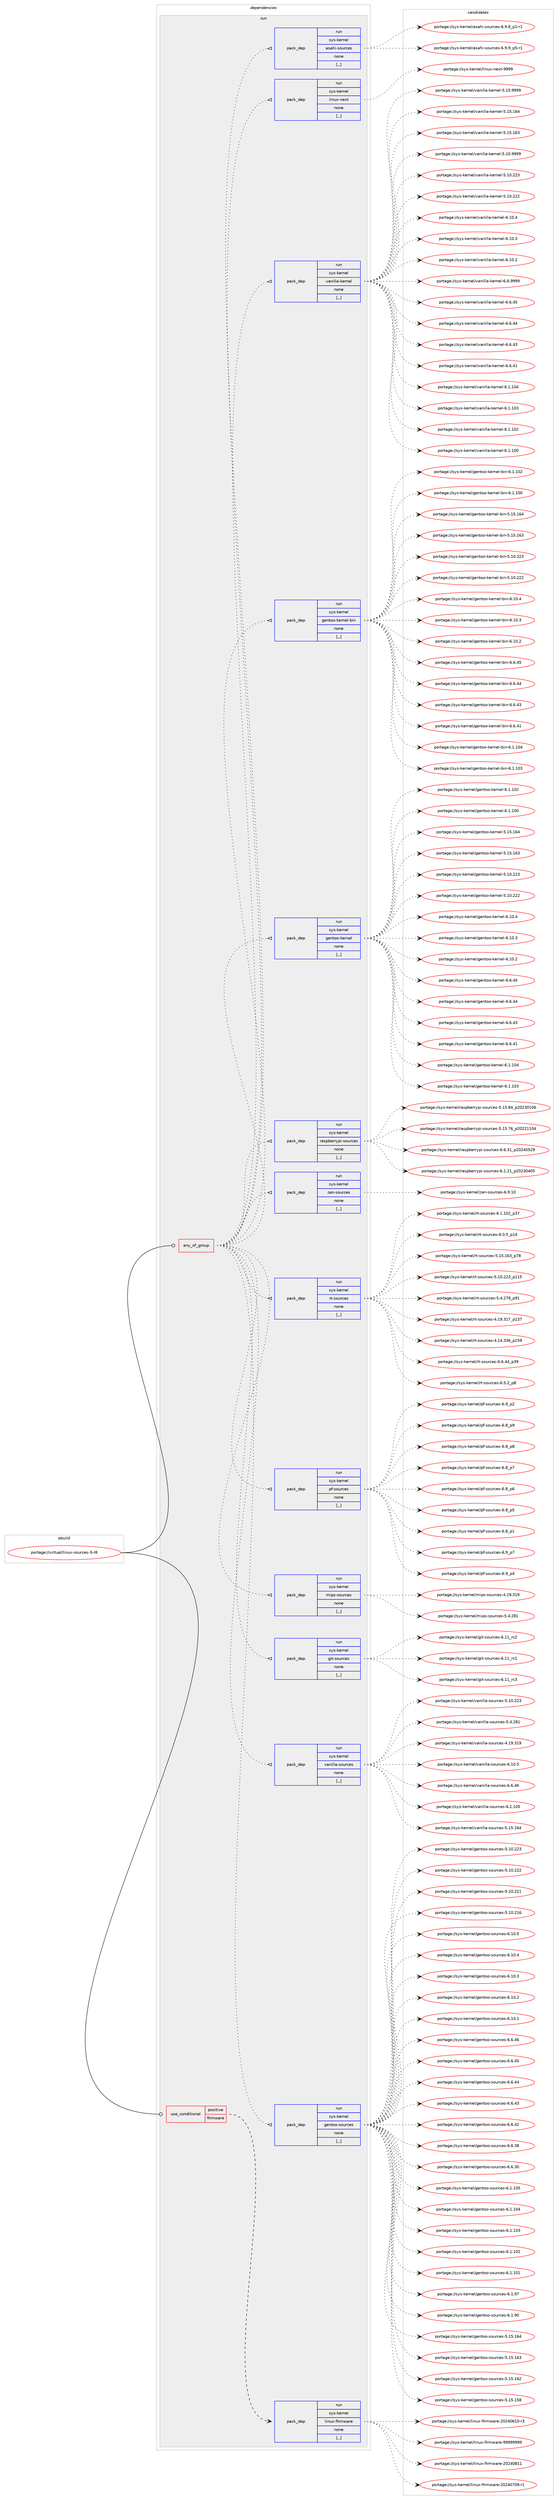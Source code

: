 digraph prolog {

# *************
# Graph options
# *************

newrank=true;
concentrate=true;
compound=true;
graph [rankdir=LR,fontname=Helvetica,fontsize=10,ranksep=1.5];#, ranksep=2.5, nodesep=0.2];
edge  [arrowhead=vee];
node  [fontname=Helvetica,fontsize=10];

# **********
# The ebuild
# **********

subgraph cluster_leftcol {
color=gray;
label=<<i>ebuild</i>>;
id [label="portage://virtual/linux-sources-3-r8", color=red, width=4, href="../virtual/linux-sources-3-r8.svg"];
}

# ****************
# The dependencies
# ****************

subgraph cluster_midcol {
color=gray;
label=<<i>dependencies</i>>;
subgraph cluster_compile {
fillcolor="#eeeeee";
style=filled;
label=<<i>compile</i>>;
}
subgraph cluster_compileandrun {
fillcolor="#eeeeee";
style=filled;
label=<<i>compile and run</i>>;
}
subgraph cluster_run {
fillcolor="#eeeeee";
style=filled;
label=<<i>run</i>>;
subgraph any28 {
dependency1819 [label=<<TABLE BORDER="0" CELLBORDER="1" CELLSPACING="0" CELLPADDING="4"><TR><TD CELLPADDING="10">any_of_group</TD></TR></TABLE>>, shape=none, color=red];subgraph pack1381 {
dependency1820 [label=<<TABLE BORDER="0" CELLBORDER="1" CELLSPACING="0" CELLPADDING="4" WIDTH="220"><TR><TD ROWSPAN="6" CELLPADDING="30">pack_dep</TD></TR><TR><TD WIDTH="110">run</TD></TR><TR><TD>sys-kernel</TD></TR><TR><TD>gentoo-sources</TD></TR><TR><TD>none</TD></TR><TR><TD>[,,]</TD></TR></TABLE>>, shape=none, color=blue];
}
dependency1819:e -> dependency1820:w [weight=20,style="dotted",arrowhead="oinv"];
subgraph pack1382 {
dependency1821 [label=<<TABLE BORDER="0" CELLBORDER="1" CELLSPACING="0" CELLPADDING="4" WIDTH="220"><TR><TD ROWSPAN="6" CELLPADDING="30">pack_dep</TD></TR><TR><TD WIDTH="110">run</TD></TR><TR><TD>sys-kernel</TD></TR><TR><TD>vanilla-sources</TD></TR><TR><TD>none</TD></TR><TR><TD>[,,]</TD></TR></TABLE>>, shape=none, color=blue];
}
dependency1819:e -> dependency1821:w [weight=20,style="dotted",arrowhead="oinv"];
subgraph pack1383 {
dependency1822 [label=<<TABLE BORDER="0" CELLBORDER="1" CELLSPACING="0" CELLPADDING="4" WIDTH="220"><TR><TD ROWSPAN="6" CELLPADDING="30">pack_dep</TD></TR><TR><TD WIDTH="110">run</TD></TR><TR><TD>sys-kernel</TD></TR><TR><TD>git-sources</TD></TR><TR><TD>none</TD></TR><TR><TD>[,,]</TD></TR></TABLE>>, shape=none, color=blue];
}
dependency1819:e -> dependency1822:w [weight=20,style="dotted",arrowhead="oinv"];
subgraph pack1384 {
dependency1823 [label=<<TABLE BORDER="0" CELLBORDER="1" CELLSPACING="0" CELLPADDING="4" WIDTH="220"><TR><TD ROWSPAN="6" CELLPADDING="30">pack_dep</TD></TR><TR><TD WIDTH="110">run</TD></TR><TR><TD>sys-kernel</TD></TR><TR><TD>mips-sources</TD></TR><TR><TD>none</TD></TR><TR><TD>[,,]</TD></TR></TABLE>>, shape=none, color=blue];
}
dependency1819:e -> dependency1823:w [weight=20,style="dotted",arrowhead="oinv"];
subgraph pack1385 {
dependency1824 [label=<<TABLE BORDER="0" CELLBORDER="1" CELLSPACING="0" CELLPADDING="4" WIDTH="220"><TR><TD ROWSPAN="6" CELLPADDING="30">pack_dep</TD></TR><TR><TD WIDTH="110">run</TD></TR><TR><TD>sys-kernel</TD></TR><TR><TD>pf-sources</TD></TR><TR><TD>none</TD></TR><TR><TD>[,,]</TD></TR></TABLE>>, shape=none, color=blue];
}
dependency1819:e -> dependency1824:w [weight=20,style="dotted",arrowhead="oinv"];
subgraph pack1386 {
dependency1825 [label=<<TABLE BORDER="0" CELLBORDER="1" CELLSPACING="0" CELLPADDING="4" WIDTH="220"><TR><TD ROWSPAN="6" CELLPADDING="30">pack_dep</TD></TR><TR><TD WIDTH="110">run</TD></TR><TR><TD>sys-kernel</TD></TR><TR><TD>rt-sources</TD></TR><TR><TD>none</TD></TR><TR><TD>[,,]</TD></TR></TABLE>>, shape=none, color=blue];
}
dependency1819:e -> dependency1825:w [weight=20,style="dotted",arrowhead="oinv"];
subgraph pack1387 {
dependency1826 [label=<<TABLE BORDER="0" CELLBORDER="1" CELLSPACING="0" CELLPADDING="4" WIDTH="220"><TR><TD ROWSPAN="6" CELLPADDING="30">pack_dep</TD></TR><TR><TD WIDTH="110">run</TD></TR><TR><TD>sys-kernel</TD></TR><TR><TD>zen-sources</TD></TR><TR><TD>none</TD></TR><TR><TD>[,,]</TD></TR></TABLE>>, shape=none, color=blue];
}
dependency1819:e -> dependency1826:w [weight=20,style="dotted",arrowhead="oinv"];
subgraph pack1388 {
dependency1827 [label=<<TABLE BORDER="0" CELLBORDER="1" CELLSPACING="0" CELLPADDING="4" WIDTH="220"><TR><TD ROWSPAN="6" CELLPADDING="30">pack_dep</TD></TR><TR><TD WIDTH="110">run</TD></TR><TR><TD>sys-kernel</TD></TR><TR><TD>raspberrypi-sources</TD></TR><TR><TD>none</TD></TR><TR><TD>[,,]</TD></TR></TABLE>>, shape=none, color=blue];
}
dependency1819:e -> dependency1827:w [weight=20,style="dotted",arrowhead="oinv"];
subgraph pack1389 {
dependency1828 [label=<<TABLE BORDER="0" CELLBORDER="1" CELLSPACING="0" CELLPADDING="4" WIDTH="220"><TR><TD ROWSPAN="6" CELLPADDING="30">pack_dep</TD></TR><TR><TD WIDTH="110">run</TD></TR><TR><TD>sys-kernel</TD></TR><TR><TD>gentoo-kernel</TD></TR><TR><TD>none</TD></TR><TR><TD>[,,]</TD></TR></TABLE>>, shape=none, color=blue];
}
dependency1819:e -> dependency1828:w [weight=20,style="dotted",arrowhead="oinv"];
subgraph pack1390 {
dependency1829 [label=<<TABLE BORDER="0" CELLBORDER="1" CELLSPACING="0" CELLPADDING="4" WIDTH="220"><TR><TD ROWSPAN="6" CELLPADDING="30">pack_dep</TD></TR><TR><TD WIDTH="110">run</TD></TR><TR><TD>sys-kernel</TD></TR><TR><TD>gentoo-kernel-bin</TD></TR><TR><TD>none</TD></TR><TR><TD>[,,]</TD></TR></TABLE>>, shape=none, color=blue];
}
dependency1819:e -> dependency1829:w [weight=20,style="dotted",arrowhead="oinv"];
subgraph pack1391 {
dependency1830 [label=<<TABLE BORDER="0" CELLBORDER="1" CELLSPACING="0" CELLPADDING="4" WIDTH="220"><TR><TD ROWSPAN="6" CELLPADDING="30">pack_dep</TD></TR><TR><TD WIDTH="110">run</TD></TR><TR><TD>sys-kernel</TD></TR><TR><TD>vanilla-kernel</TD></TR><TR><TD>none</TD></TR><TR><TD>[,,]</TD></TR></TABLE>>, shape=none, color=blue];
}
dependency1819:e -> dependency1830:w [weight=20,style="dotted",arrowhead="oinv"];
subgraph pack1392 {
dependency1831 [label=<<TABLE BORDER="0" CELLBORDER="1" CELLSPACING="0" CELLPADDING="4" WIDTH="220"><TR><TD ROWSPAN="6" CELLPADDING="30">pack_dep</TD></TR><TR><TD WIDTH="110">run</TD></TR><TR><TD>sys-kernel</TD></TR><TR><TD>linux-next</TD></TR><TR><TD>none</TD></TR><TR><TD>[,,]</TD></TR></TABLE>>, shape=none, color=blue];
}
dependency1819:e -> dependency1831:w [weight=20,style="dotted",arrowhead="oinv"];
subgraph pack1393 {
dependency1832 [label=<<TABLE BORDER="0" CELLBORDER="1" CELLSPACING="0" CELLPADDING="4" WIDTH="220"><TR><TD ROWSPAN="6" CELLPADDING="30">pack_dep</TD></TR><TR><TD WIDTH="110">run</TD></TR><TR><TD>sys-kernel</TD></TR><TR><TD>asahi-sources</TD></TR><TR><TD>none</TD></TR><TR><TD>[,,]</TD></TR></TABLE>>, shape=none, color=blue];
}
dependency1819:e -> dependency1832:w [weight=20,style="dotted",arrowhead="oinv"];
}
id:e -> dependency1819:w [weight=20,style="solid",arrowhead="odot"];
subgraph cond412 {
dependency1833 [label=<<TABLE BORDER="0" CELLBORDER="1" CELLSPACING="0" CELLPADDING="4"><TR><TD ROWSPAN="3" CELLPADDING="10">use_conditional</TD></TR><TR><TD>positive</TD></TR><TR><TD>firmware</TD></TR></TABLE>>, shape=none, color=red];
subgraph pack1394 {
dependency1834 [label=<<TABLE BORDER="0" CELLBORDER="1" CELLSPACING="0" CELLPADDING="4" WIDTH="220"><TR><TD ROWSPAN="6" CELLPADDING="30">pack_dep</TD></TR><TR><TD WIDTH="110">run</TD></TR><TR><TD>sys-kernel</TD></TR><TR><TD>linux-firmware</TD></TR><TR><TD>none</TD></TR><TR><TD>[,,]</TD></TR></TABLE>>, shape=none, color=blue];
}
dependency1833:e -> dependency1834:w [weight=20,style="dashed",arrowhead="vee"];
}
id:e -> dependency1833:w [weight=20,style="solid",arrowhead="odot"];
}
}

# **************
# The candidates
# **************

subgraph cluster_choices {
rank=same;
color=gray;
label=<<i>candidates</i>>;

subgraph choice1381 {
color=black;
nodesep=1;
choice1151211154510710111411010110847103101110116111111451151111171149910111545544649484653 [label="portage://sys-kernel/gentoo-sources-6.10.5", color=red, width=4,href="../sys-kernel/gentoo-sources-6.10.5.svg"];
choice1151211154510710111411010110847103101110116111111451151111171149910111545544649484652 [label="portage://sys-kernel/gentoo-sources-6.10.4", color=red, width=4,href="../sys-kernel/gentoo-sources-6.10.4.svg"];
choice1151211154510710111411010110847103101110116111111451151111171149910111545544649484651 [label="portage://sys-kernel/gentoo-sources-6.10.3", color=red, width=4,href="../sys-kernel/gentoo-sources-6.10.3.svg"];
choice1151211154510710111411010110847103101110116111111451151111171149910111545544649484650 [label="portage://sys-kernel/gentoo-sources-6.10.2", color=red, width=4,href="../sys-kernel/gentoo-sources-6.10.2.svg"];
choice1151211154510710111411010110847103101110116111111451151111171149910111545544649484649 [label="portage://sys-kernel/gentoo-sources-6.10.1", color=red, width=4,href="../sys-kernel/gentoo-sources-6.10.1.svg"];
choice1151211154510710111411010110847103101110116111111451151111171149910111545544654465254 [label="portage://sys-kernel/gentoo-sources-6.6.46", color=red, width=4,href="../sys-kernel/gentoo-sources-6.6.46.svg"];
choice1151211154510710111411010110847103101110116111111451151111171149910111545544654465253 [label="portage://sys-kernel/gentoo-sources-6.6.45", color=red, width=4,href="../sys-kernel/gentoo-sources-6.6.45.svg"];
choice1151211154510710111411010110847103101110116111111451151111171149910111545544654465252 [label="portage://sys-kernel/gentoo-sources-6.6.44", color=red, width=4,href="../sys-kernel/gentoo-sources-6.6.44.svg"];
choice1151211154510710111411010110847103101110116111111451151111171149910111545544654465251 [label="portage://sys-kernel/gentoo-sources-6.6.43", color=red, width=4,href="../sys-kernel/gentoo-sources-6.6.43.svg"];
choice1151211154510710111411010110847103101110116111111451151111171149910111545544654465250 [label="portage://sys-kernel/gentoo-sources-6.6.42", color=red, width=4,href="../sys-kernel/gentoo-sources-6.6.42.svg"];
choice1151211154510710111411010110847103101110116111111451151111171149910111545544654465156 [label="portage://sys-kernel/gentoo-sources-6.6.38", color=red, width=4,href="../sys-kernel/gentoo-sources-6.6.38.svg"];
choice1151211154510710111411010110847103101110116111111451151111171149910111545544654465148 [label="portage://sys-kernel/gentoo-sources-6.6.30", color=red, width=4,href="../sys-kernel/gentoo-sources-6.6.30.svg"];
choice115121115451071011141101011084710310111011611111145115111117114991011154554464946494853 [label="portage://sys-kernel/gentoo-sources-6.1.105", color=red, width=4,href="../sys-kernel/gentoo-sources-6.1.105.svg"];
choice115121115451071011141101011084710310111011611111145115111117114991011154554464946494852 [label="portage://sys-kernel/gentoo-sources-6.1.104", color=red, width=4,href="../sys-kernel/gentoo-sources-6.1.104.svg"];
choice115121115451071011141101011084710310111011611111145115111117114991011154554464946494851 [label="portage://sys-kernel/gentoo-sources-6.1.103", color=red, width=4,href="../sys-kernel/gentoo-sources-6.1.103.svg"];
choice115121115451071011141101011084710310111011611111145115111117114991011154554464946494850 [label="portage://sys-kernel/gentoo-sources-6.1.102", color=red, width=4,href="../sys-kernel/gentoo-sources-6.1.102.svg"];
choice115121115451071011141101011084710310111011611111145115111117114991011154554464946494849 [label="portage://sys-kernel/gentoo-sources-6.1.101", color=red, width=4,href="../sys-kernel/gentoo-sources-6.1.101.svg"];
choice1151211154510710111411010110847103101110116111111451151111171149910111545544649465755 [label="portage://sys-kernel/gentoo-sources-6.1.97", color=red, width=4,href="../sys-kernel/gentoo-sources-6.1.97.svg"];
choice1151211154510710111411010110847103101110116111111451151111171149910111545544649465748 [label="portage://sys-kernel/gentoo-sources-6.1.90", color=red, width=4,href="../sys-kernel/gentoo-sources-6.1.90.svg"];
choice11512111545107101114110101108471031011101161111114511511111711499101115455346495346495452 [label="portage://sys-kernel/gentoo-sources-5.15.164", color=red, width=4,href="../sys-kernel/gentoo-sources-5.15.164.svg"];
choice11512111545107101114110101108471031011101161111114511511111711499101115455346495346495451 [label="portage://sys-kernel/gentoo-sources-5.15.163", color=red, width=4,href="../sys-kernel/gentoo-sources-5.15.163.svg"];
choice11512111545107101114110101108471031011101161111114511511111711499101115455346495346495450 [label="portage://sys-kernel/gentoo-sources-5.15.162", color=red, width=4,href="../sys-kernel/gentoo-sources-5.15.162.svg"];
choice11512111545107101114110101108471031011101161111114511511111711499101115455346495346495356 [label="portage://sys-kernel/gentoo-sources-5.15.158", color=red, width=4,href="../sys-kernel/gentoo-sources-5.15.158.svg"];
choice11512111545107101114110101108471031011101161111114511511111711499101115455346494846505051 [label="portage://sys-kernel/gentoo-sources-5.10.223", color=red, width=4,href="../sys-kernel/gentoo-sources-5.10.223.svg"];
choice11512111545107101114110101108471031011101161111114511511111711499101115455346494846505050 [label="portage://sys-kernel/gentoo-sources-5.10.222", color=red, width=4,href="../sys-kernel/gentoo-sources-5.10.222.svg"];
choice11512111545107101114110101108471031011101161111114511511111711499101115455346494846505049 [label="portage://sys-kernel/gentoo-sources-5.10.221", color=red, width=4,href="../sys-kernel/gentoo-sources-5.10.221.svg"];
choice11512111545107101114110101108471031011101161111114511511111711499101115455346494846504954 [label="portage://sys-kernel/gentoo-sources-5.10.216", color=red, width=4,href="../sys-kernel/gentoo-sources-5.10.216.svg"];
dependency1820:e -> choice1151211154510710111411010110847103101110116111111451151111171149910111545544649484653:w [style=dotted,weight="100"];
dependency1820:e -> choice1151211154510710111411010110847103101110116111111451151111171149910111545544649484652:w [style=dotted,weight="100"];
dependency1820:e -> choice1151211154510710111411010110847103101110116111111451151111171149910111545544649484651:w [style=dotted,weight="100"];
dependency1820:e -> choice1151211154510710111411010110847103101110116111111451151111171149910111545544649484650:w [style=dotted,weight="100"];
dependency1820:e -> choice1151211154510710111411010110847103101110116111111451151111171149910111545544649484649:w [style=dotted,weight="100"];
dependency1820:e -> choice1151211154510710111411010110847103101110116111111451151111171149910111545544654465254:w [style=dotted,weight="100"];
dependency1820:e -> choice1151211154510710111411010110847103101110116111111451151111171149910111545544654465253:w [style=dotted,weight="100"];
dependency1820:e -> choice1151211154510710111411010110847103101110116111111451151111171149910111545544654465252:w [style=dotted,weight="100"];
dependency1820:e -> choice1151211154510710111411010110847103101110116111111451151111171149910111545544654465251:w [style=dotted,weight="100"];
dependency1820:e -> choice1151211154510710111411010110847103101110116111111451151111171149910111545544654465250:w [style=dotted,weight="100"];
dependency1820:e -> choice1151211154510710111411010110847103101110116111111451151111171149910111545544654465156:w [style=dotted,weight="100"];
dependency1820:e -> choice1151211154510710111411010110847103101110116111111451151111171149910111545544654465148:w [style=dotted,weight="100"];
dependency1820:e -> choice115121115451071011141101011084710310111011611111145115111117114991011154554464946494853:w [style=dotted,weight="100"];
dependency1820:e -> choice115121115451071011141101011084710310111011611111145115111117114991011154554464946494852:w [style=dotted,weight="100"];
dependency1820:e -> choice115121115451071011141101011084710310111011611111145115111117114991011154554464946494851:w [style=dotted,weight="100"];
dependency1820:e -> choice115121115451071011141101011084710310111011611111145115111117114991011154554464946494850:w [style=dotted,weight="100"];
dependency1820:e -> choice115121115451071011141101011084710310111011611111145115111117114991011154554464946494849:w [style=dotted,weight="100"];
dependency1820:e -> choice1151211154510710111411010110847103101110116111111451151111171149910111545544649465755:w [style=dotted,weight="100"];
dependency1820:e -> choice1151211154510710111411010110847103101110116111111451151111171149910111545544649465748:w [style=dotted,weight="100"];
dependency1820:e -> choice11512111545107101114110101108471031011101161111114511511111711499101115455346495346495452:w [style=dotted,weight="100"];
dependency1820:e -> choice11512111545107101114110101108471031011101161111114511511111711499101115455346495346495451:w [style=dotted,weight="100"];
dependency1820:e -> choice11512111545107101114110101108471031011101161111114511511111711499101115455346495346495450:w [style=dotted,weight="100"];
dependency1820:e -> choice11512111545107101114110101108471031011101161111114511511111711499101115455346495346495356:w [style=dotted,weight="100"];
dependency1820:e -> choice11512111545107101114110101108471031011101161111114511511111711499101115455346494846505051:w [style=dotted,weight="100"];
dependency1820:e -> choice11512111545107101114110101108471031011101161111114511511111711499101115455346494846505050:w [style=dotted,weight="100"];
dependency1820:e -> choice11512111545107101114110101108471031011101161111114511511111711499101115455346494846505049:w [style=dotted,weight="100"];
dependency1820:e -> choice11512111545107101114110101108471031011101161111114511511111711499101115455346494846504954:w [style=dotted,weight="100"];
}
subgraph choice1382 {
color=black;
nodesep=1;
choice11512111545107101114110101108471189711010510810897451151111171149910111545544649484653 [label="portage://sys-kernel/vanilla-sources-6.10.5", color=red, width=4,href="../sys-kernel/vanilla-sources-6.10.5.svg"];
choice11512111545107101114110101108471189711010510810897451151111171149910111545544654465254 [label="portage://sys-kernel/vanilla-sources-6.6.46", color=red, width=4,href="../sys-kernel/vanilla-sources-6.6.46.svg"];
choice1151211154510710111411010110847118971101051081089745115111117114991011154554464946494853 [label="portage://sys-kernel/vanilla-sources-6.1.105", color=red, width=4,href="../sys-kernel/vanilla-sources-6.1.105.svg"];
choice115121115451071011141101011084711897110105108108974511511111711499101115455346495346495452 [label="portage://sys-kernel/vanilla-sources-5.15.164", color=red, width=4,href="../sys-kernel/vanilla-sources-5.15.164.svg"];
choice115121115451071011141101011084711897110105108108974511511111711499101115455346494846505051 [label="portage://sys-kernel/vanilla-sources-5.10.223", color=red, width=4,href="../sys-kernel/vanilla-sources-5.10.223.svg"];
choice1151211154510710111411010110847118971101051081089745115111117114991011154553465246505649 [label="portage://sys-kernel/vanilla-sources-5.4.281", color=red, width=4,href="../sys-kernel/vanilla-sources-5.4.281.svg"];
choice115121115451071011141101011084711897110105108108974511511111711499101115455246495746514957 [label="portage://sys-kernel/vanilla-sources-4.19.319", color=red, width=4,href="../sys-kernel/vanilla-sources-4.19.319.svg"];
dependency1821:e -> choice11512111545107101114110101108471189711010510810897451151111171149910111545544649484653:w [style=dotted,weight="100"];
dependency1821:e -> choice11512111545107101114110101108471189711010510810897451151111171149910111545544654465254:w [style=dotted,weight="100"];
dependency1821:e -> choice1151211154510710111411010110847118971101051081089745115111117114991011154554464946494853:w [style=dotted,weight="100"];
dependency1821:e -> choice115121115451071011141101011084711897110105108108974511511111711499101115455346495346495452:w [style=dotted,weight="100"];
dependency1821:e -> choice115121115451071011141101011084711897110105108108974511511111711499101115455346494846505051:w [style=dotted,weight="100"];
dependency1821:e -> choice1151211154510710111411010110847118971101051081089745115111117114991011154553465246505649:w [style=dotted,weight="100"];
dependency1821:e -> choice115121115451071011141101011084711897110105108108974511511111711499101115455246495746514957:w [style=dotted,weight="100"];
}
subgraph choice1383 {
color=black;
nodesep=1;
choice115121115451071011141101011084710310511645115111117114991011154554464949951149951 [label="portage://sys-kernel/git-sources-6.11_rc3", color=red, width=4,href="../sys-kernel/git-sources-6.11_rc3.svg"];
choice115121115451071011141101011084710310511645115111117114991011154554464949951149950 [label="portage://sys-kernel/git-sources-6.11_rc2", color=red, width=4,href="../sys-kernel/git-sources-6.11_rc2.svg"];
choice115121115451071011141101011084710310511645115111117114991011154554464949951149949 [label="portage://sys-kernel/git-sources-6.11_rc1", color=red, width=4,href="../sys-kernel/git-sources-6.11_rc1.svg"];
dependency1822:e -> choice115121115451071011141101011084710310511645115111117114991011154554464949951149951:w [style=dotted,weight="100"];
dependency1822:e -> choice115121115451071011141101011084710310511645115111117114991011154554464949951149950:w [style=dotted,weight="100"];
dependency1822:e -> choice115121115451071011141101011084710310511645115111117114991011154554464949951149949:w [style=dotted,weight="100"];
}
subgraph choice1384 {
color=black;
nodesep=1;
choice115121115451071011141101011084710910511211545115111117114991011154553465246505649 [label="portage://sys-kernel/mips-sources-5.4.281", color=red, width=4,href="../sys-kernel/mips-sources-5.4.281.svg"];
choice11512111545107101114110101108471091051121154511511111711499101115455246495746514957 [label="portage://sys-kernel/mips-sources-4.19.319", color=red, width=4,href="../sys-kernel/mips-sources-4.19.319.svg"];
dependency1823:e -> choice115121115451071011141101011084710910511211545115111117114991011154553465246505649:w [style=dotted,weight="100"];
dependency1823:e -> choice11512111545107101114110101108471091051121154511511111711499101115455246495746514957:w [style=dotted,weight="100"];
}
subgraph choice1385 {
color=black;
nodesep=1;
choice11512111545107101114110101108471121024511511111711499101115455446579511255 [label="portage://sys-kernel/pf-sources-6.9_p7", color=red, width=4,href="../sys-kernel/pf-sources-6.9_p7.svg"];
choice11512111545107101114110101108471121024511511111711499101115455446579511252 [label="portage://sys-kernel/pf-sources-6.9_p4", color=red, width=4,href="../sys-kernel/pf-sources-6.9_p4.svg"];
choice11512111545107101114110101108471121024511511111711499101115455446579511250 [label="portage://sys-kernel/pf-sources-6.9_p2", color=red, width=4,href="../sys-kernel/pf-sources-6.9_p2.svg"];
choice11512111545107101114110101108471121024511511111711499101115455446569511257 [label="portage://sys-kernel/pf-sources-6.8_p9", color=red, width=4,href="../sys-kernel/pf-sources-6.8_p9.svg"];
choice11512111545107101114110101108471121024511511111711499101115455446569511256 [label="portage://sys-kernel/pf-sources-6.8_p8", color=red, width=4,href="../sys-kernel/pf-sources-6.8_p8.svg"];
choice11512111545107101114110101108471121024511511111711499101115455446569511255 [label="portage://sys-kernel/pf-sources-6.8_p7", color=red, width=4,href="../sys-kernel/pf-sources-6.8_p7.svg"];
choice11512111545107101114110101108471121024511511111711499101115455446569511254 [label="portage://sys-kernel/pf-sources-6.8_p6", color=red, width=4,href="../sys-kernel/pf-sources-6.8_p6.svg"];
choice11512111545107101114110101108471121024511511111711499101115455446569511253 [label="portage://sys-kernel/pf-sources-6.8_p5", color=red, width=4,href="../sys-kernel/pf-sources-6.8_p5.svg"];
choice11512111545107101114110101108471121024511511111711499101115455446569511249 [label="portage://sys-kernel/pf-sources-6.8_p1", color=red, width=4,href="../sys-kernel/pf-sources-6.8_p1.svg"];
dependency1824:e -> choice11512111545107101114110101108471121024511511111711499101115455446579511255:w [style=dotted,weight="100"];
dependency1824:e -> choice11512111545107101114110101108471121024511511111711499101115455446579511252:w [style=dotted,weight="100"];
dependency1824:e -> choice11512111545107101114110101108471121024511511111711499101115455446579511250:w [style=dotted,weight="100"];
dependency1824:e -> choice11512111545107101114110101108471121024511511111711499101115455446569511257:w [style=dotted,weight="100"];
dependency1824:e -> choice11512111545107101114110101108471121024511511111711499101115455446569511256:w [style=dotted,weight="100"];
dependency1824:e -> choice11512111545107101114110101108471121024511511111711499101115455446569511255:w [style=dotted,weight="100"];
dependency1824:e -> choice11512111545107101114110101108471121024511511111711499101115455446569511254:w [style=dotted,weight="100"];
dependency1824:e -> choice11512111545107101114110101108471121024511511111711499101115455446569511253:w [style=dotted,weight="100"];
dependency1824:e -> choice11512111545107101114110101108471121024511511111711499101115455446569511249:w [style=dotted,weight="100"];
}
subgraph choice1386 {
color=black;
nodesep=1;
choice1151211154510710111411010110847114116451151111171149910111545544654465252951125157 [label="portage://sys-kernel/rt-sources-6.6.44_p39", color=red, width=4,href="../sys-kernel/rt-sources-6.6.44_p39.svg"];
choice115121115451071011141101011084711411645115111117114991011154554465346509511256 [label="portage://sys-kernel/rt-sources-6.5.2_p8", color=red, width=4,href="../sys-kernel/rt-sources-6.5.2_p8.svg"];
choice115121115451071011141101011084711411645115111117114991011154554464946494850951125155 [label="portage://sys-kernel/rt-sources-6.1.102_p37", color=red, width=4,href="../sys-kernel/rt-sources-6.1.102_p37.svg"];
choice11512111545107101114110101108471141164511511111711499101115455446484653951124952 [label="portage://sys-kernel/rt-sources-6.0.5_p14", color=red, width=4,href="../sys-kernel/rt-sources-6.0.5_p14.svg"];
choice11512111545107101114110101108471141164511511111711499101115455346495346495451951125556 [label="portage://sys-kernel/rt-sources-5.15.163_p78", color=red, width=4,href="../sys-kernel/rt-sources-5.15.163_p78.svg"];
choice1151211154510710111411010110847114116451151111171149910111545534649484650505195112494953 [label="portage://sys-kernel/rt-sources-5.10.223_p115", color=red, width=4,href="../sys-kernel/rt-sources-5.10.223_p115.svg"];
choice115121115451071011141101011084711411645115111117114991011154553465246505556951125749 [label="portage://sys-kernel/rt-sources-5.4.278_p91", color=red, width=4,href="../sys-kernel/rt-sources-5.4.278_p91.svg"];
choice1151211154510710111411010110847114116451151111171149910111545524649574651495595112495155 [label="portage://sys-kernel/rt-sources-4.19.317_p137", color=red, width=4,href="../sys-kernel/rt-sources-4.19.317_p137.svg"];
choice1151211154510710111411010110847114116451151111171149910111545524649524651515495112495357 [label="portage://sys-kernel/rt-sources-4.14.336_p159", color=red, width=4,href="../sys-kernel/rt-sources-4.14.336_p159.svg"];
dependency1825:e -> choice1151211154510710111411010110847114116451151111171149910111545544654465252951125157:w [style=dotted,weight="100"];
dependency1825:e -> choice115121115451071011141101011084711411645115111117114991011154554465346509511256:w [style=dotted,weight="100"];
dependency1825:e -> choice115121115451071011141101011084711411645115111117114991011154554464946494850951125155:w [style=dotted,weight="100"];
dependency1825:e -> choice11512111545107101114110101108471141164511511111711499101115455446484653951124952:w [style=dotted,weight="100"];
dependency1825:e -> choice11512111545107101114110101108471141164511511111711499101115455346495346495451951125556:w [style=dotted,weight="100"];
dependency1825:e -> choice1151211154510710111411010110847114116451151111171149910111545534649484650505195112494953:w [style=dotted,weight="100"];
dependency1825:e -> choice115121115451071011141101011084711411645115111117114991011154553465246505556951125749:w [style=dotted,weight="100"];
dependency1825:e -> choice1151211154510710111411010110847114116451151111171149910111545524649574651495595112495155:w [style=dotted,weight="100"];
dependency1825:e -> choice1151211154510710111411010110847114116451151111171149910111545524649524651515495112495357:w [style=dotted,weight="100"];
}
subgraph choice1387 {
color=black;
nodesep=1;
choice1151211154510710111411010110847122101110451151111171149910111545544657464948 [label="portage://sys-kernel/zen-sources-6.9.10", color=red, width=4,href="../sys-kernel/zen-sources-6.9.10.svg"];
dependency1826:e -> choice1151211154510710111411010110847122101110451151111171149910111545544657464948:w [style=dotted,weight="100"];
}
subgraph choice1388 {
color=black;
nodesep=1;
choice11512111545107101114110101108471149711511298101114114121112105451151111171149910111545544654465149951125048505248535057 [label="portage://sys-kernel/raspberrypi-sources-6.6.31_p20240529", color=red, width=4,href="../sys-kernel/raspberrypi-sources-6.6.31_p20240529.svg"];
choice11512111545107101114110101108471149711511298101114114121112105451151111171149910111545544649465049951125048505148524853 [label="portage://sys-kernel/raspberrypi-sources-6.1.21_p20230405", color=red, width=4,href="../sys-kernel/raspberrypi-sources-6.1.21_p20230405.svg"];
choice1151211154510710111411010110847114971151129810111411412111210545115111117114991011154553464953465652951125048505148494854 [label="portage://sys-kernel/raspberrypi-sources-5.15.84_p20230106", color=red, width=4,href="../sys-kernel/raspberrypi-sources-5.15.84_p20230106.svg"];
choice1151211154510710111411010110847114971151129810111411412111210545115111117114991011154553464953465554951125048505049494852 [label="portage://sys-kernel/raspberrypi-sources-5.15.76_p20221104", color=red, width=4,href="../sys-kernel/raspberrypi-sources-5.15.76_p20221104.svg"];
dependency1827:e -> choice11512111545107101114110101108471149711511298101114114121112105451151111171149910111545544654465149951125048505248535057:w [style=dotted,weight="100"];
dependency1827:e -> choice11512111545107101114110101108471149711511298101114114121112105451151111171149910111545544649465049951125048505148524853:w [style=dotted,weight="100"];
dependency1827:e -> choice1151211154510710111411010110847114971151129810111411412111210545115111117114991011154553464953465652951125048505148494854:w [style=dotted,weight="100"];
dependency1827:e -> choice1151211154510710111411010110847114971151129810111411412111210545115111117114991011154553464953465554951125048505049494852:w [style=dotted,weight="100"];
}
subgraph choice1389 {
color=black;
nodesep=1;
choice11512111545107101114110101108471031011101161111114510710111411010110845544649484652 [label="portage://sys-kernel/gentoo-kernel-6.10.4", color=red, width=4,href="../sys-kernel/gentoo-kernel-6.10.4.svg"];
choice11512111545107101114110101108471031011101161111114510710111411010110845544649484651 [label="portage://sys-kernel/gentoo-kernel-6.10.3", color=red, width=4,href="../sys-kernel/gentoo-kernel-6.10.3.svg"];
choice11512111545107101114110101108471031011101161111114510710111411010110845544649484650 [label="portage://sys-kernel/gentoo-kernel-6.10.2", color=red, width=4,href="../sys-kernel/gentoo-kernel-6.10.2.svg"];
choice11512111545107101114110101108471031011101161111114510710111411010110845544654465253 [label="portage://sys-kernel/gentoo-kernel-6.6.45", color=red, width=4,href="../sys-kernel/gentoo-kernel-6.6.45.svg"];
choice11512111545107101114110101108471031011101161111114510710111411010110845544654465252 [label="portage://sys-kernel/gentoo-kernel-6.6.44", color=red, width=4,href="../sys-kernel/gentoo-kernel-6.6.44.svg"];
choice11512111545107101114110101108471031011101161111114510710111411010110845544654465251 [label="portage://sys-kernel/gentoo-kernel-6.6.43", color=red, width=4,href="../sys-kernel/gentoo-kernel-6.6.43.svg"];
choice11512111545107101114110101108471031011101161111114510710111411010110845544654465249 [label="portage://sys-kernel/gentoo-kernel-6.6.41", color=red, width=4,href="../sys-kernel/gentoo-kernel-6.6.41.svg"];
choice1151211154510710111411010110847103101110116111111451071011141101011084554464946494852 [label="portage://sys-kernel/gentoo-kernel-6.1.104", color=red, width=4,href="../sys-kernel/gentoo-kernel-6.1.104.svg"];
choice1151211154510710111411010110847103101110116111111451071011141101011084554464946494851 [label="portage://sys-kernel/gentoo-kernel-6.1.103", color=red, width=4,href="../sys-kernel/gentoo-kernel-6.1.103.svg"];
choice1151211154510710111411010110847103101110116111111451071011141101011084554464946494850 [label="portage://sys-kernel/gentoo-kernel-6.1.102", color=red, width=4,href="../sys-kernel/gentoo-kernel-6.1.102.svg"];
choice1151211154510710111411010110847103101110116111111451071011141101011084554464946494848 [label="portage://sys-kernel/gentoo-kernel-6.1.100", color=red, width=4,href="../sys-kernel/gentoo-kernel-6.1.100.svg"];
choice115121115451071011141101011084710310111011611111145107101114110101108455346495346495452 [label="portage://sys-kernel/gentoo-kernel-5.15.164", color=red, width=4,href="../sys-kernel/gentoo-kernel-5.15.164.svg"];
choice115121115451071011141101011084710310111011611111145107101114110101108455346495346495451 [label="portage://sys-kernel/gentoo-kernel-5.15.163", color=red, width=4,href="../sys-kernel/gentoo-kernel-5.15.163.svg"];
choice115121115451071011141101011084710310111011611111145107101114110101108455346494846505051 [label="portage://sys-kernel/gentoo-kernel-5.10.223", color=red, width=4,href="../sys-kernel/gentoo-kernel-5.10.223.svg"];
choice115121115451071011141101011084710310111011611111145107101114110101108455346494846505050 [label="portage://sys-kernel/gentoo-kernel-5.10.222", color=red, width=4,href="../sys-kernel/gentoo-kernel-5.10.222.svg"];
dependency1828:e -> choice11512111545107101114110101108471031011101161111114510710111411010110845544649484652:w [style=dotted,weight="100"];
dependency1828:e -> choice11512111545107101114110101108471031011101161111114510710111411010110845544649484651:w [style=dotted,weight="100"];
dependency1828:e -> choice11512111545107101114110101108471031011101161111114510710111411010110845544649484650:w [style=dotted,weight="100"];
dependency1828:e -> choice11512111545107101114110101108471031011101161111114510710111411010110845544654465253:w [style=dotted,weight="100"];
dependency1828:e -> choice11512111545107101114110101108471031011101161111114510710111411010110845544654465252:w [style=dotted,weight="100"];
dependency1828:e -> choice11512111545107101114110101108471031011101161111114510710111411010110845544654465251:w [style=dotted,weight="100"];
dependency1828:e -> choice11512111545107101114110101108471031011101161111114510710111411010110845544654465249:w [style=dotted,weight="100"];
dependency1828:e -> choice1151211154510710111411010110847103101110116111111451071011141101011084554464946494852:w [style=dotted,weight="100"];
dependency1828:e -> choice1151211154510710111411010110847103101110116111111451071011141101011084554464946494851:w [style=dotted,weight="100"];
dependency1828:e -> choice1151211154510710111411010110847103101110116111111451071011141101011084554464946494850:w [style=dotted,weight="100"];
dependency1828:e -> choice1151211154510710111411010110847103101110116111111451071011141101011084554464946494848:w [style=dotted,weight="100"];
dependency1828:e -> choice115121115451071011141101011084710310111011611111145107101114110101108455346495346495452:w [style=dotted,weight="100"];
dependency1828:e -> choice115121115451071011141101011084710310111011611111145107101114110101108455346495346495451:w [style=dotted,weight="100"];
dependency1828:e -> choice115121115451071011141101011084710310111011611111145107101114110101108455346494846505051:w [style=dotted,weight="100"];
dependency1828:e -> choice115121115451071011141101011084710310111011611111145107101114110101108455346494846505050:w [style=dotted,weight="100"];
}
subgraph choice1390 {
color=black;
nodesep=1;
choice115121115451071011141101011084710310111011611111145107101114110101108459810511045544649484652 [label="portage://sys-kernel/gentoo-kernel-bin-6.10.4", color=red, width=4,href="../sys-kernel/gentoo-kernel-bin-6.10.4.svg"];
choice115121115451071011141101011084710310111011611111145107101114110101108459810511045544649484651 [label="portage://sys-kernel/gentoo-kernel-bin-6.10.3", color=red, width=4,href="../sys-kernel/gentoo-kernel-bin-6.10.3.svg"];
choice115121115451071011141101011084710310111011611111145107101114110101108459810511045544649484650 [label="portage://sys-kernel/gentoo-kernel-bin-6.10.2", color=red, width=4,href="../sys-kernel/gentoo-kernel-bin-6.10.2.svg"];
choice115121115451071011141101011084710310111011611111145107101114110101108459810511045544654465253 [label="portage://sys-kernel/gentoo-kernel-bin-6.6.45", color=red, width=4,href="../sys-kernel/gentoo-kernel-bin-6.6.45.svg"];
choice115121115451071011141101011084710310111011611111145107101114110101108459810511045544654465252 [label="portage://sys-kernel/gentoo-kernel-bin-6.6.44", color=red, width=4,href="../sys-kernel/gentoo-kernel-bin-6.6.44.svg"];
choice115121115451071011141101011084710310111011611111145107101114110101108459810511045544654465251 [label="portage://sys-kernel/gentoo-kernel-bin-6.6.43", color=red, width=4,href="../sys-kernel/gentoo-kernel-bin-6.6.43.svg"];
choice115121115451071011141101011084710310111011611111145107101114110101108459810511045544654465249 [label="portage://sys-kernel/gentoo-kernel-bin-6.6.41", color=red, width=4,href="../sys-kernel/gentoo-kernel-bin-6.6.41.svg"];
choice11512111545107101114110101108471031011101161111114510710111411010110845981051104554464946494852 [label="portage://sys-kernel/gentoo-kernel-bin-6.1.104", color=red, width=4,href="../sys-kernel/gentoo-kernel-bin-6.1.104.svg"];
choice11512111545107101114110101108471031011101161111114510710111411010110845981051104554464946494851 [label="portage://sys-kernel/gentoo-kernel-bin-6.1.103", color=red, width=4,href="../sys-kernel/gentoo-kernel-bin-6.1.103.svg"];
choice11512111545107101114110101108471031011101161111114510710111411010110845981051104554464946494850 [label="portage://sys-kernel/gentoo-kernel-bin-6.1.102", color=red, width=4,href="../sys-kernel/gentoo-kernel-bin-6.1.102.svg"];
choice11512111545107101114110101108471031011101161111114510710111411010110845981051104554464946494848 [label="portage://sys-kernel/gentoo-kernel-bin-6.1.100", color=red, width=4,href="../sys-kernel/gentoo-kernel-bin-6.1.100.svg"];
choice1151211154510710111411010110847103101110116111111451071011141101011084598105110455346495346495452 [label="portage://sys-kernel/gentoo-kernel-bin-5.15.164", color=red, width=4,href="../sys-kernel/gentoo-kernel-bin-5.15.164.svg"];
choice1151211154510710111411010110847103101110116111111451071011141101011084598105110455346495346495451 [label="portage://sys-kernel/gentoo-kernel-bin-5.15.163", color=red, width=4,href="../sys-kernel/gentoo-kernel-bin-5.15.163.svg"];
choice1151211154510710111411010110847103101110116111111451071011141101011084598105110455346494846505051 [label="portage://sys-kernel/gentoo-kernel-bin-5.10.223", color=red, width=4,href="../sys-kernel/gentoo-kernel-bin-5.10.223.svg"];
choice1151211154510710111411010110847103101110116111111451071011141101011084598105110455346494846505050 [label="portage://sys-kernel/gentoo-kernel-bin-5.10.222", color=red, width=4,href="../sys-kernel/gentoo-kernel-bin-5.10.222.svg"];
dependency1829:e -> choice115121115451071011141101011084710310111011611111145107101114110101108459810511045544649484652:w [style=dotted,weight="100"];
dependency1829:e -> choice115121115451071011141101011084710310111011611111145107101114110101108459810511045544649484651:w [style=dotted,weight="100"];
dependency1829:e -> choice115121115451071011141101011084710310111011611111145107101114110101108459810511045544649484650:w [style=dotted,weight="100"];
dependency1829:e -> choice115121115451071011141101011084710310111011611111145107101114110101108459810511045544654465253:w [style=dotted,weight="100"];
dependency1829:e -> choice115121115451071011141101011084710310111011611111145107101114110101108459810511045544654465252:w [style=dotted,weight="100"];
dependency1829:e -> choice115121115451071011141101011084710310111011611111145107101114110101108459810511045544654465251:w [style=dotted,weight="100"];
dependency1829:e -> choice115121115451071011141101011084710310111011611111145107101114110101108459810511045544654465249:w [style=dotted,weight="100"];
dependency1829:e -> choice11512111545107101114110101108471031011101161111114510710111411010110845981051104554464946494852:w [style=dotted,weight="100"];
dependency1829:e -> choice11512111545107101114110101108471031011101161111114510710111411010110845981051104554464946494851:w [style=dotted,weight="100"];
dependency1829:e -> choice11512111545107101114110101108471031011101161111114510710111411010110845981051104554464946494850:w [style=dotted,weight="100"];
dependency1829:e -> choice11512111545107101114110101108471031011101161111114510710111411010110845981051104554464946494848:w [style=dotted,weight="100"];
dependency1829:e -> choice1151211154510710111411010110847103101110116111111451071011141101011084598105110455346495346495452:w [style=dotted,weight="100"];
dependency1829:e -> choice1151211154510710111411010110847103101110116111111451071011141101011084598105110455346495346495451:w [style=dotted,weight="100"];
dependency1829:e -> choice1151211154510710111411010110847103101110116111111451071011141101011084598105110455346494846505051:w [style=dotted,weight="100"];
dependency1829:e -> choice1151211154510710111411010110847103101110116111111451071011141101011084598105110455346494846505050:w [style=dotted,weight="100"];
}
subgraph choice1391 {
color=black;
nodesep=1;
choice115121115451071011141101011084711897110105108108974510710111411010110845544649484652 [label="portage://sys-kernel/vanilla-kernel-6.10.4", color=red, width=4,href="../sys-kernel/vanilla-kernel-6.10.4.svg"];
choice115121115451071011141101011084711897110105108108974510710111411010110845544649484651 [label="portage://sys-kernel/vanilla-kernel-6.10.3", color=red, width=4,href="../sys-kernel/vanilla-kernel-6.10.3.svg"];
choice115121115451071011141101011084711897110105108108974510710111411010110845544649484650 [label="portage://sys-kernel/vanilla-kernel-6.10.2", color=red, width=4,href="../sys-kernel/vanilla-kernel-6.10.2.svg"];
choice1151211154510710111411010110847118971101051081089745107101114110101108455446544657575757 [label="portage://sys-kernel/vanilla-kernel-6.6.9999", color=red, width=4,href="../sys-kernel/vanilla-kernel-6.6.9999.svg"];
choice115121115451071011141101011084711897110105108108974510710111411010110845544654465253 [label="portage://sys-kernel/vanilla-kernel-6.6.45", color=red, width=4,href="../sys-kernel/vanilla-kernel-6.6.45.svg"];
choice115121115451071011141101011084711897110105108108974510710111411010110845544654465252 [label="portage://sys-kernel/vanilla-kernel-6.6.44", color=red, width=4,href="../sys-kernel/vanilla-kernel-6.6.44.svg"];
choice115121115451071011141101011084711897110105108108974510710111411010110845544654465251 [label="portage://sys-kernel/vanilla-kernel-6.6.43", color=red, width=4,href="../sys-kernel/vanilla-kernel-6.6.43.svg"];
choice115121115451071011141101011084711897110105108108974510710111411010110845544654465249 [label="portage://sys-kernel/vanilla-kernel-6.6.41", color=red, width=4,href="../sys-kernel/vanilla-kernel-6.6.41.svg"];
choice11512111545107101114110101108471189711010510810897451071011141101011084554464946494852 [label="portage://sys-kernel/vanilla-kernel-6.1.104", color=red, width=4,href="../sys-kernel/vanilla-kernel-6.1.104.svg"];
choice11512111545107101114110101108471189711010510810897451071011141101011084554464946494851 [label="portage://sys-kernel/vanilla-kernel-6.1.103", color=red, width=4,href="../sys-kernel/vanilla-kernel-6.1.103.svg"];
choice11512111545107101114110101108471189711010510810897451071011141101011084554464946494850 [label="portage://sys-kernel/vanilla-kernel-6.1.102", color=red, width=4,href="../sys-kernel/vanilla-kernel-6.1.102.svg"];
choice11512111545107101114110101108471189711010510810897451071011141101011084554464946494848 [label="portage://sys-kernel/vanilla-kernel-6.1.100", color=red, width=4,href="../sys-kernel/vanilla-kernel-6.1.100.svg"];
choice115121115451071011141101011084711897110105108108974510710111411010110845534649534657575757 [label="portage://sys-kernel/vanilla-kernel-5.15.9999", color=red, width=4,href="../sys-kernel/vanilla-kernel-5.15.9999.svg"];
choice1151211154510710111411010110847118971101051081089745107101114110101108455346495346495452 [label="portage://sys-kernel/vanilla-kernel-5.15.164", color=red, width=4,href="../sys-kernel/vanilla-kernel-5.15.164.svg"];
choice1151211154510710111411010110847118971101051081089745107101114110101108455346495346495451 [label="portage://sys-kernel/vanilla-kernel-5.15.163", color=red, width=4,href="../sys-kernel/vanilla-kernel-5.15.163.svg"];
choice115121115451071011141101011084711897110105108108974510710111411010110845534649484657575757 [label="portage://sys-kernel/vanilla-kernel-5.10.9999", color=red, width=4,href="../sys-kernel/vanilla-kernel-5.10.9999.svg"];
choice1151211154510710111411010110847118971101051081089745107101114110101108455346494846505051 [label="portage://sys-kernel/vanilla-kernel-5.10.223", color=red, width=4,href="../sys-kernel/vanilla-kernel-5.10.223.svg"];
choice1151211154510710111411010110847118971101051081089745107101114110101108455346494846505050 [label="portage://sys-kernel/vanilla-kernel-5.10.222", color=red, width=4,href="../sys-kernel/vanilla-kernel-5.10.222.svg"];
dependency1830:e -> choice115121115451071011141101011084711897110105108108974510710111411010110845544649484652:w [style=dotted,weight="100"];
dependency1830:e -> choice115121115451071011141101011084711897110105108108974510710111411010110845544649484651:w [style=dotted,weight="100"];
dependency1830:e -> choice115121115451071011141101011084711897110105108108974510710111411010110845544649484650:w [style=dotted,weight="100"];
dependency1830:e -> choice1151211154510710111411010110847118971101051081089745107101114110101108455446544657575757:w [style=dotted,weight="100"];
dependency1830:e -> choice115121115451071011141101011084711897110105108108974510710111411010110845544654465253:w [style=dotted,weight="100"];
dependency1830:e -> choice115121115451071011141101011084711897110105108108974510710111411010110845544654465252:w [style=dotted,weight="100"];
dependency1830:e -> choice115121115451071011141101011084711897110105108108974510710111411010110845544654465251:w [style=dotted,weight="100"];
dependency1830:e -> choice115121115451071011141101011084711897110105108108974510710111411010110845544654465249:w [style=dotted,weight="100"];
dependency1830:e -> choice11512111545107101114110101108471189711010510810897451071011141101011084554464946494852:w [style=dotted,weight="100"];
dependency1830:e -> choice11512111545107101114110101108471189711010510810897451071011141101011084554464946494851:w [style=dotted,weight="100"];
dependency1830:e -> choice11512111545107101114110101108471189711010510810897451071011141101011084554464946494850:w [style=dotted,weight="100"];
dependency1830:e -> choice11512111545107101114110101108471189711010510810897451071011141101011084554464946494848:w [style=dotted,weight="100"];
dependency1830:e -> choice115121115451071011141101011084711897110105108108974510710111411010110845534649534657575757:w [style=dotted,weight="100"];
dependency1830:e -> choice1151211154510710111411010110847118971101051081089745107101114110101108455346495346495452:w [style=dotted,weight="100"];
dependency1830:e -> choice1151211154510710111411010110847118971101051081089745107101114110101108455346495346495451:w [style=dotted,weight="100"];
dependency1830:e -> choice115121115451071011141101011084711897110105108108974510710111411010110845534649484657575757:w [style=dotted,weight="100"];
dependency1830:e -> choice1151211154510710111411010110847118971101051081089745107101114110101108455346494846505051:w [style=dotted,weight="100"];
dependency1830:e -> choice1151211154510710111411010110847118971101051081089745107101114110101108455346494846505050:w [style=dotted,weight="100"];
}
subgraph choice1392 {
color=black;
nodesep=1;
choice1151211154510710111411010110847108105110117120451101011201164557575757 [label="portage://sys-kernel/linux-next-9999", color=red, width=4,href="../sys-kernel/linux-next-9999.svg"];
dependency1831:e -> choice1151211154510710111411010110847108105110117120451101011201164557575757:w [style=dotted,weight="100"];
}
subgraph choice1393 {
color=black;
nodesep=1;
choice11512111545107101114110101108479711597104105451151111171149910111545544657465795112534511449 [label="portage://sys-kernel/asahi-sources-6.9.9_p5-r1", color=red, width=4,href="../sys-kernel/asahi-sources-6.9.9_p5-r1.svg"];
choice11512111545107101114110101108479711597104105451151111171149910111545544657465695112494511449 [label="portage://sys-kernel/asahi-sources-6.9.8_p1-r1", color=red, width=4,href="../sys-kernel/asahi-sources-6.9.8_p1-r1.svg"];
dependency1832:e -> choice11512111545107101114110101108479711597104105451151111171149910111545544657465795112534511449:w [style=dotted,weight="100"];
dependency1832:e -> choice11512111545107101114110101108479711597104105451151111171149910111545544657465695112494511449:w [style=dotted,weight="100"];
}
subgraph choice1394 {
color=black;
nodesep=1;
choice11512111545107101114110101108471081051101171204510210511410911997114101455757575757575757 [label="portage://sys-kernel/linux-firmware-99999999", color=red, width=4,href="../sys-kernel/linux-firmware-99999999.svg"];
choice11512111545107101114110101108471081051101171204510210511410911997114101455048505248564949 [label="portage://sys-kernel/linux-firmware-20240811", color=red, width=4,href="../sys-kernel/linux-firmware-20240811.svg"];
choice115121115451071011141101011084710810511011712045102105114109119971141014550485052485548574511449 [label="portage://sys-kernel/linux-firmware-20240709-r1", color=red, width=4,href="../sys-kernel/linux-firmware-20240709-r1.svg"];
choice115121115451071011141101011084710810511011712045102105114109119971141014550485052485449484511451 [label="portage://sys-kernel/linux-firmware-20240610-r3", color=red, width=4,href="../sys-kernel/linux-firmware-20240610-r3.svg"];
dependency1834:e -> choice11512111545107101114110101108471081051101171204510210511410911997114101455757575757575757:w [style=dotted,weight="100"];
dependency1834:e -> choice11512111545107101114110101108471081051101171204510210511410911997114101455048505248564949:w [style=dotted,weight="100"];
dependency1834:e -> choice115121115451071011141101011084710810511011712045102105114109119971141014550485052485548574511449:w [style=dotted,weight="100"];
dependency1834:e -> choice115121115451071011141101011084710810511011712045102105114109119971141014550485052485449484511451:w [style=dotted,weight="100"];
}
}

}
